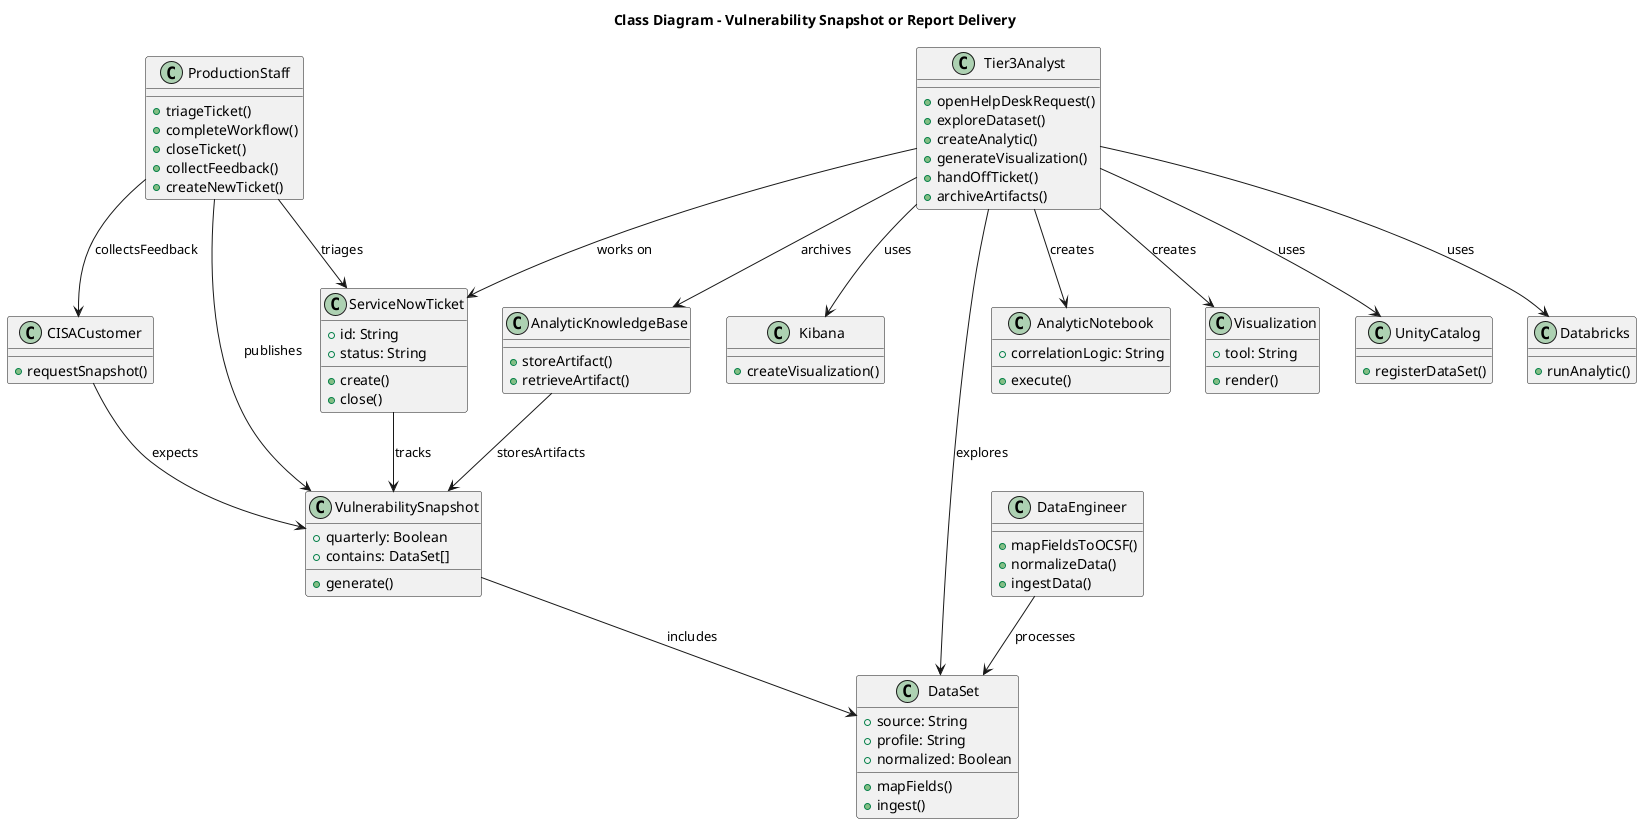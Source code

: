 @startuml
	title Class Diagram - Vulnerability Snapshot or Report Delivery
	
	' Actors
	class "CISACustomer" {
	  +requestSnapshot()
	}
	
	class "Tier3Analyst" {
	  +openHelpDeskRequest()
	  +exploreDataset()
	  +createAnalytic()
	  +generateVisualization()
	  +handOffTicket()
	  +archiveArtifacts()
	}
	
	class "ProductionStaff" {
	  +triageTicket()
	  +completeWorkflow()
	  +closeTicket()
	  +collectFeedback()
	  +createNewTicket()
	}
	
	' Core domain classes
	class "VulnerabilitySnapshot" {
	  +quarterly: Boolean
	  +contains: DataSet[]
	  +generate()
	}
	
	class "DataSet" {
	  +source: String
	  +profile: String
	  +normalized: Boolean
	  +mapFields()
	  +ingest()
	}
	
	class "ServiceNowTicket" {
	  +id: String
	  +status: String
	  +create()
	  +close()
	}
	
	class "AnalyticNotebook" {
	  +correlationLogic: String
	  +execute()
	}
	
	class "Visualization" {
	  +tool: String
	  +render()
	}
	
	class "AnalyticKnowledgeBase" {
	  +storeArtifact()
	  +retrieveArtifact()
	}
	
	class "DataEngineer" {
	  +mapFieldsToOCSF()
	  +normalizeData()
	  +ingestData()
	}
	
	class "UnityCatalog" {
	  +registerDataSet()
	}
	
	class "Databricks" {
	  +runAnalytic()
	}
	
	class "Kibana" {
	  +createVisualization()
	}
	
	' Relationships
	CISACustomer --> VulnerabilitySnapshot : expects
	VulnerabilitySnapshot --> DataSet : includes
	Tier3Analyst --> ServiceNowTicket : works on
	Tier3Analyst --> DataSet : explores
	Tier3Analyst --> AnalyticNotebook : creates
	Tier3Analyst --> Visualization : creates
	Tier3Analyst --> AnalyticKnowledgeBase : archives
	Tier3Analyst --> Databricks : uses
	Tier3Analyst --> Kibana : uses
	Tier3Analyst --> UnityCatalog : uses
	
	ProductionStaff --> ServiceNowTicket : triages
	ProductionStaff --> VulnerabilitySnapshot : publishes
	ProductionStaff --> CISACustomer : collectsFeedback
	
	DataEngineer --> DataSet : processes
	
	ServiceNowTicket --> VulnerabilitySnapshot : tracks
	AnalyticKnowledgeBase --> VulnerabilitySnapshot : storesArtifacts

@enduml
